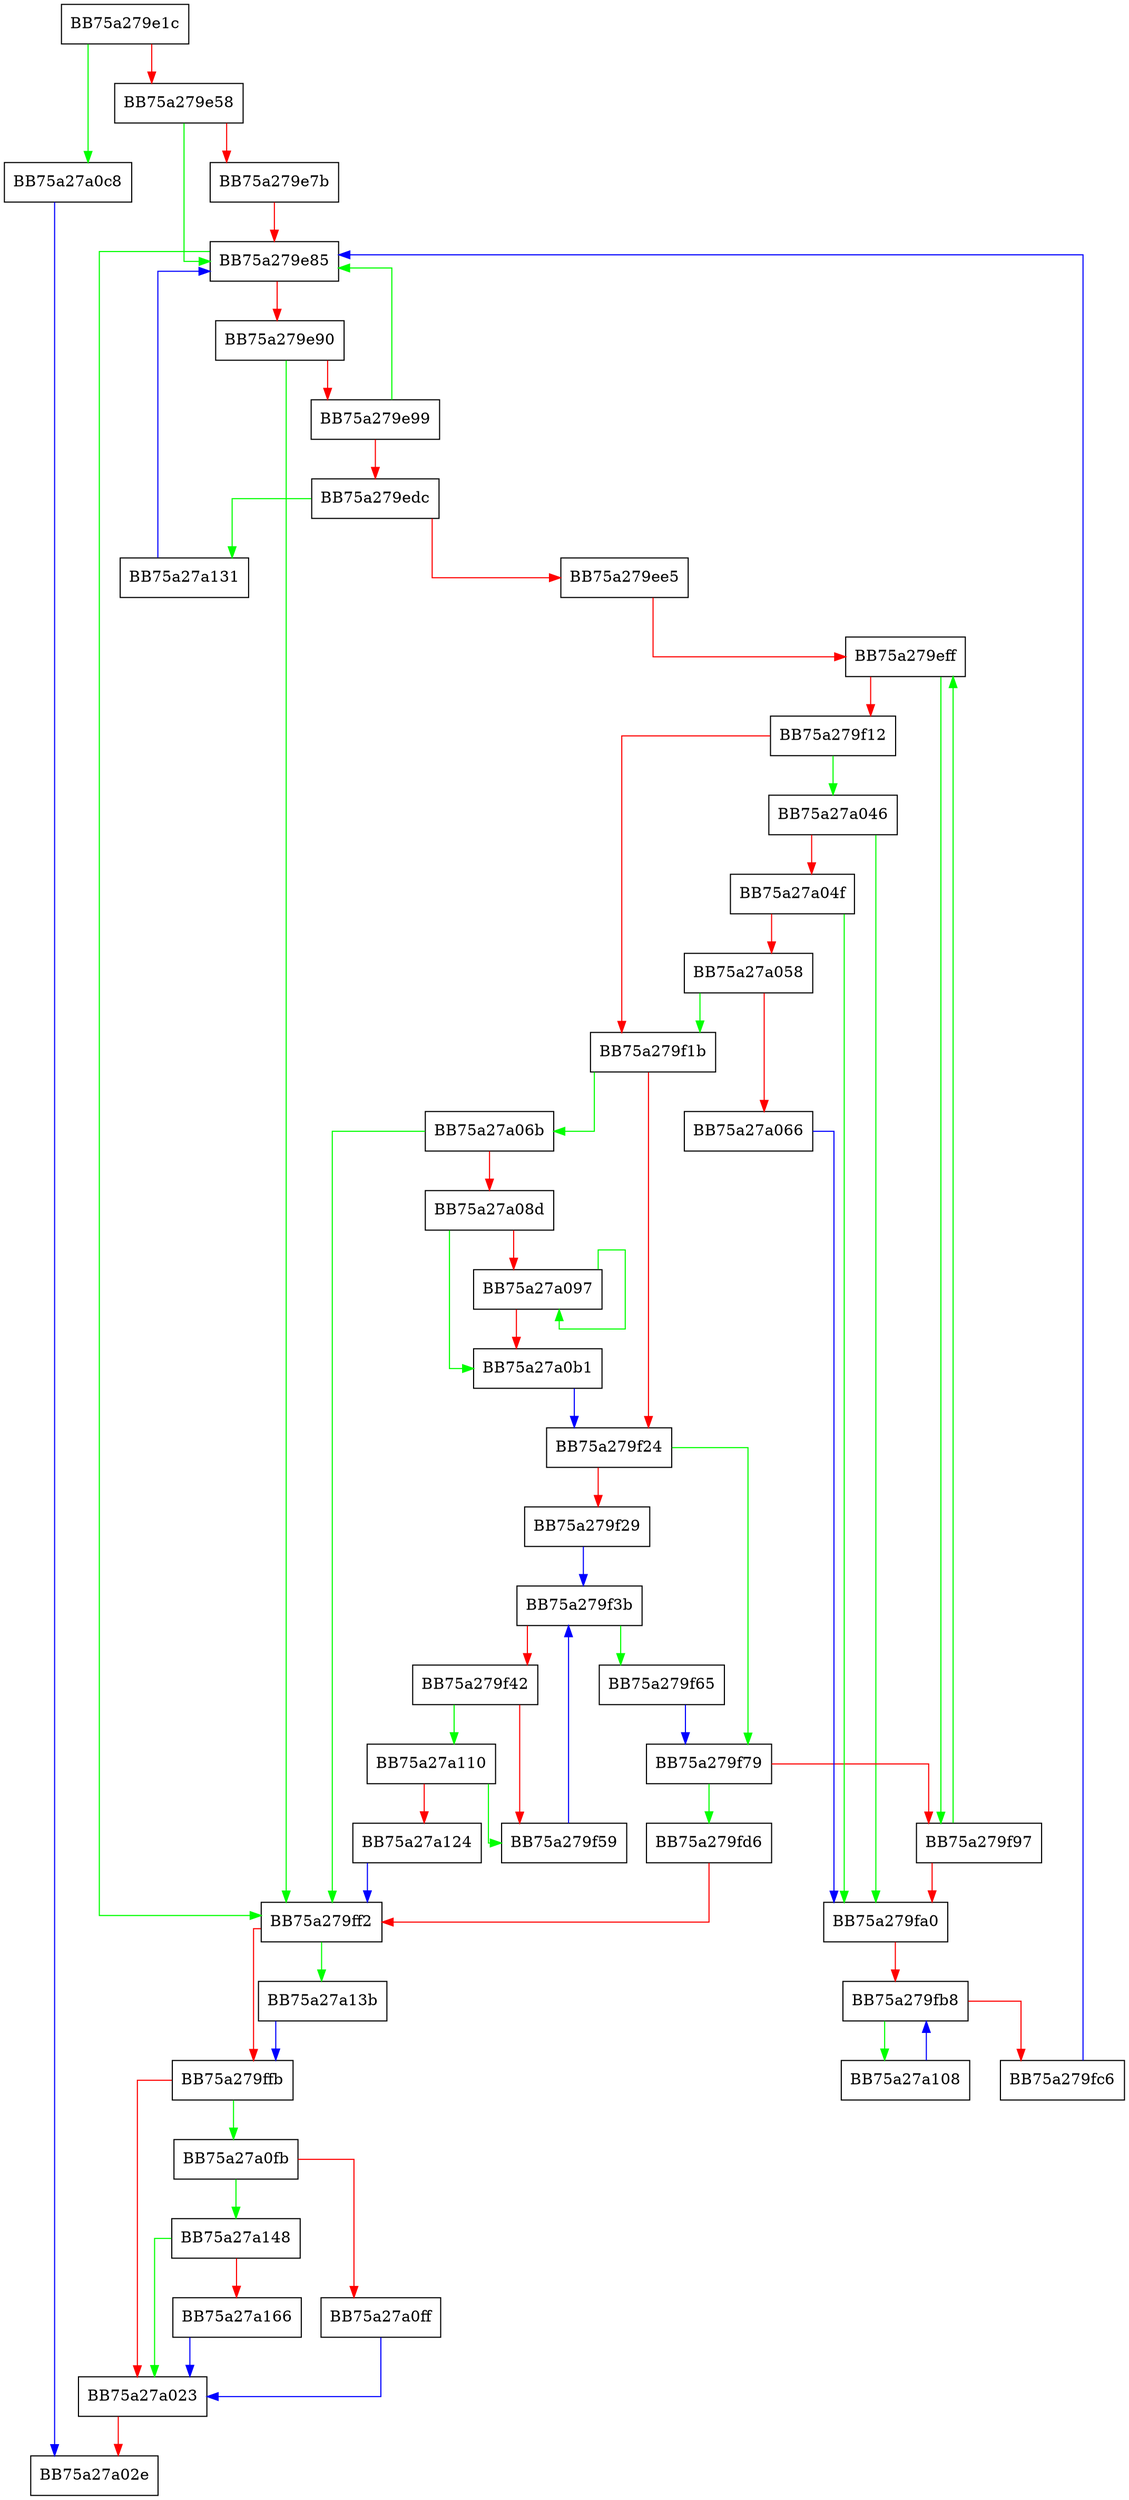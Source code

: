 digraph sqlite3_exec {
  node [shape="box"];
  graph [splines=ortho];
  BB75a279e1c -> BB75a27a0c8 [color="green"];
  BB75a279e1c -> BB75a279e58 [color="red"];
  BB75a279e58 -> BB75a279e85 [color="green"];
  BB75a279e58 -> BB75a279e7b [color="red"];
  BB75a279e7b -> BB75a279e85 [color="red"];
  BB75a279e85 -> BB75a279ff2 [color="green"];
  BB75a279e85 -> BB75a279e90 [color="red"];
  BB75a279e90 -> BB75a279ff2 [color="green"];
  BB75a279e90 -> BB75a279e99 [color="red"];
  BB75a279e99 -> BB75a279e85 [color="green"];
  BB75a279e99 -> BB75a279edc [color="red"];
  BB75a279edc -> BB75a27a131 [color="green"];
  BB75a279edc -> BB75a279ee5 [color="red"];
  BB75a279ee5 -> BB75a279eff [color="red"];
  BB75a279eff -> BB75a279f97 [color="green"];
  BB75a279eff -> BB75a279f12 [color="red"];
  BB75a279f12 -> BB75a27a046 [color="green"];
  BB75a279f12 -> BB75a279f1b [color="red"];
  BB75a279f1b -> BB75a27a06b [color="green"];
  BB75a279f1b -> BB75a279f24 [color="red"];
  BB75a279f24 -> BB75a279f79 [color="green"];
  BB75a279f24 -> BB75a279f29 [color="red"];
  BB75a279f29 -> BB75a279f3b [color="blue"];
  BB75a279f3b -> BB75a279f65 [color="green"];
  BB75a279f3b -> BB75a279f42 [color="red"];
  BB75a279f42 -> BB75a27a110 [color="green"];
  BB75a279f42 -> BB75a279f59 [color="red"];
  BB75a279f59 -> BB75a279f3b [color="blue"];
  BB75a279f65 -> BB75a279f79 [color="blue"];
  BB75a279f79 -> BB75a279fd6 [color="green"];
  BB75a279f79 -> BB75a279f97 [color="red"];
  BB75a279f97 -> BB75a279eff [color="green"];
  BB75a279f97 -> BB75a279fa0 [color="red"];
  BB75a279fa0 -> BB75a279fb8 [color="red"];
  BB75a279fb8 -> BB75a27a108 [color="green"];
  BB75a279fb8 -> BB75a279fc6 [color="red"];
  BB75a279fc6 -> BB75a279e85 [color="blue"];
  BB75a279fd6 -> BB75a279ff2 [color="red"];
  BB75a279ff2 -> BB75a27a13b [color="green"];
  BB75a279ff2 -> BB75a279ffb [color="red"];
  BB75a279ffb -> BB75a27a0fb [color="green"];
  BB75a279ffb -> BB75a27a023 [color="red"];
  BB75a27a023 -> BB75a27a02e [color="red"];
  BB75a27a046 -> BB75a279fa0 [color="green"];
  BB75a27a046 -> BB75a27a04f [color="red"];
  BB75a27a04f -> BB75a279fa0 [color="green"];
  BB75a27a04f -> BB75a27a058 [color="red"];
  BB75a27a058 -> BB75a279f1b [color="green"];
  BB75a27a058 -> BB75a27a066 [color="red"];
  BB75a27a066 -> BB75a279fa0 [color="blue"];
  BB75a27a06b -> BB75a279ff2 [color="green"];
  BB75a27a06b -> BB75a27a08d [color="red"];
  BB75a27a08d -> BB75a27a0b1 [color="green"];
  BB75a27a08d -> BB75a27a097 [color="red"];
  BB75a27a097 -> BB75a27a097 [color="green"];
  BB75a27a097 -> BB75a27a0b1 [color="red"];
  BB75a27a0b1 -> BB75a279f24 [color="blue"];
  BB75a27a0c8 -> BB75a27a02e [color="blue"];
  BB75a27a0fb -> BB75a27a148 [color="green"];
  BB75a27a0fb -> BB75a27a0ff [color="red"];
  BB75a27a0ff -> BB75a27a023 [color="blue"];
  BB75a27a108 -> BB75a279fb8 [color="blue"];
  BB75a27a110 -> BB75a279f59 [color="green"];
  BB75a27a110 -> BB75a27a124 [color="red"];
  BB75a27a124 -> BB75a279ff2 [color="blue"];
  BB75a27a131 -> BB75a279e85 [color="blue"];
  BB75a27a13b -> BB75a279ffb [color="blue"];
  BB75a27a148 -> BB75a27a023 [color="green"];
  BB75a27a148 -> BB75a27a166 [color="red"];
  BB75a27a166 -> BB75a27a023 [color="blue"];
}